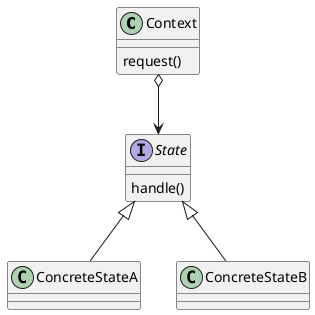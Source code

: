 @startuml

class Context {
    request()
}

interface State {
    handle()
}
Context o--> State

class ConcreteStateA {
}
State <|-- ConcreteStateA

class ConcreteStateB {
}
State <|-- ConcreteStateB

@enduml
